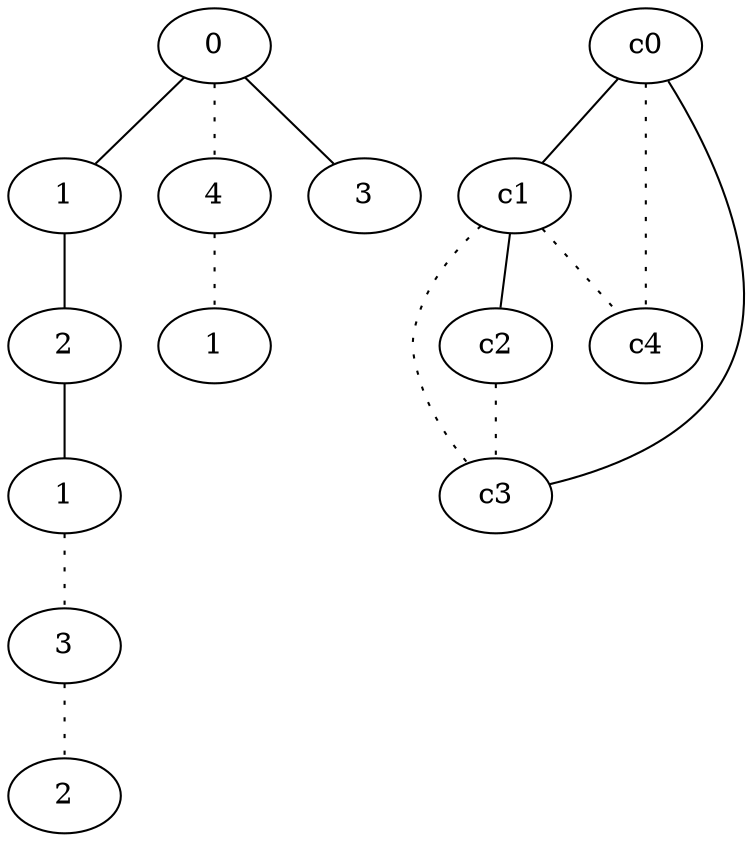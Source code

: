 graph {
a0[label=0];
a1[label=1];
a2[label=2];
a3[label=1];
a4[label=3];
a5[label=2];
a6[label=4];
a7[label=1];
a8[label=3];
a0 -- a1;
a0 -- a6 [style=dotted];
a0 -- a8;
a1 -- a2;
a2 -- a3;
a3 -- a4 [style=dotted];
a4 -- a5 [style=dotted];
a6 -- a7 [style=dotted];
c0 -- c1;
c0 -- c3;
c0 -- c4 [style=dotted];
c1 -- c2;
c1 -- c3 [style=dotted];
c1 -- c4 [style=dotted];
c2 -- c3 [style=dotted];
}
